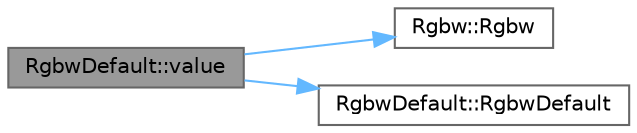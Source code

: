 digraph "RgbwDefault::value"
{
 // LATEX_PDF_SIZE
  bgcolor="transparent";
  edge [fontname=Helvetica,fontsize=10,labelfontname=Helvetica,labelfontsize=10];
  node [fontname=Helvetica,fontsize=10,shape=box,height=0.2,width=0.4];
  rankdir="LR";
  Node1 [id="Node000001",label="RgbwDefault::value",height=0.2,width=0.4,color="gray40", fillcolor="grey60", style="filled", fontcolor="black",tooltip=" "];
  Node1 -> Node2 [id="edge1_Node000001_Node000002",color="steelblue1",style="solid",tooltip=" "];
  Node2 [id="Node000002",label="Rgbw::Rgbw",height=0.2,width=0.4,color="grey40", fillcolor="white", style="filled",URL="$db/d74/struct_rgbw_a58df62d45b76be5755b009d05e7abb0e.html#a58df62d45b76be5755b009d05e7abb0e",tooltip=" "];
  Node1 -> Node3 [id="edge2_Node000001_Node000003",color="steelblue1",style="solid",tooltip=" "];
  Node3 [id="Node000003",label="RgbwDefault::RgbwDefault",height=0.2,width=0.4,color="grey40", fillcolor="white", style="filled",URL="$d5/d8d/struct_rgbw_default_ae00a5e4c9f4e16e5da7b11664afb0384.html#ae00a5e4c9f4e16e5da7b11664afb0384",tooltip=" "];
}
